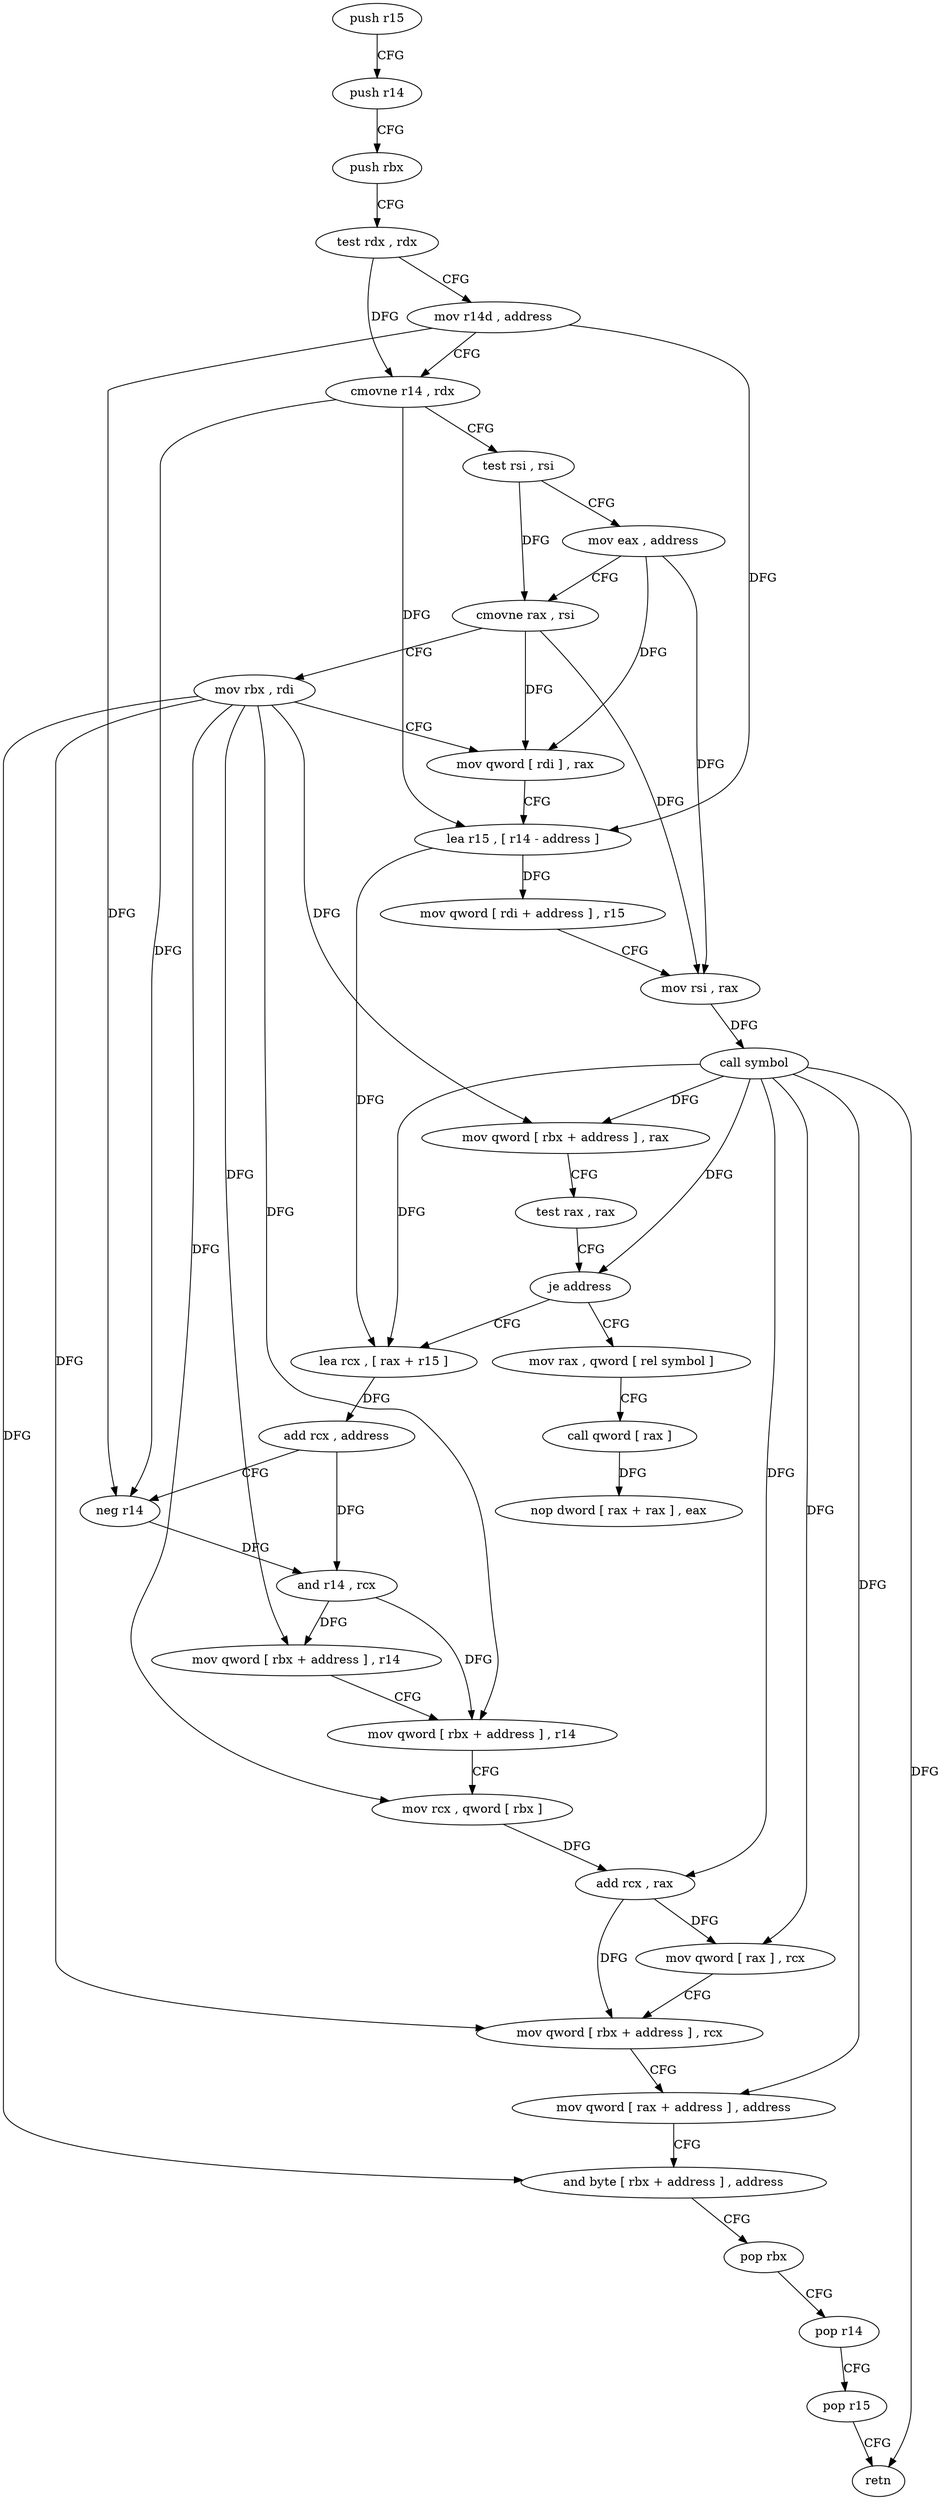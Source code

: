 digraph "func" {
"180720" [label = "push r15" ]
"180722" [label = "push r14" ]
"180724" [label = "push rbx" ]
"180725" [label = "test rdx , rdx" ]
"180728" [label = "mov r14d , address" ]
"180734" [label = "cmovne r14 , rdx" ]
"180738" [label = "test rsi , rsi" ]
"180741" [label = "mov eax , address" ]
"180746" [label = "cmovne rax , rsi" ]
"180750" [label = "mov rbx , rdi" ]
"180753" [label = "mov qword [ rdi ] , rax" ]
"180756" [label = "lea r15 , [ r14 - address ]" ]
"180760" [label = "mov qword [ rdi + address ] , r15" ]
"180764" [label = "mov rsi , rax" ]
"180767" [label = "call symbol" ]
"180772" [label = "mov qword [ rbx + address ] , rax" ]
"180776" [label = "test rax , rax" ]
"180779" [label = "je address" ]
"180834" [label = "mov rax , qword [ rel symbol ]" ]
"180781" [label = "lea rcx , [ rax + r15 ]" ]
"180841" [label = "call qword [ rax ]" ]
"180843" [label = "nop dword [ rax + rax ] , eax" ]
"180785" [label = "add rcx , address" ]
"180789" [label = "neg r14" ]
"180792" [label = "and r14 , rcx" ]
"180795" [label = "mov qword [ rbx + address ] , r14" ]
"180799" [label = "mov qword [ rbx + address ] , r14" ]
"180803" [label = "mov rcx , qword [ rbx ]" ]
"180806" [label = "add rcx , rax" ]
"180809" [label = "mov qword [ rax ] , rcx" ]
"180812" [label = "mov qword [ rbx + address ] , rcx" ]
"180816" [label = "mov qword [ rax + address ] , address" ]
"180824" [label = "and byte [ rbx + address ] , address" ]
"180828" [label = "pop rbx" ]
"180829" [label = "pop r14" ]
"180831" [label = "pop r15" ]
"180833" [label = "retn" ]
"180720" -> "180722" [ label = "CFG" ]
"180722" -> "180724" [ label = "CFG" ]
"180724" -> "180725" [ label = "CFG" ]
"180725" -> "180728" [ label = "CFG" ]
"180725" -> "180734" [ label = "DFG" ]
"180728" -> "180734" [ label = "CFG" ]
"180728" -> "180756" [ label = "DFG" ]
"180728" -> "180789" [ label = "DFG" ]
"180734" -> "180738" [ label = "CFG" ]
"180734" -> "180756" [ label = "DFG" ]
"180734" -> "180789" [ label = "DFG" ]
"180738" -> "180741" [ label = "CFG" ]
"180738" -> "180746" [ label = "DFG" ]
"180741" -> "180746" [ label = "CFG" ]
"180741" -> "180753" [ label = "DFG" ]
"180741" -> "180764" [ label = "DFG" ]
"180746" -> "180750" [ label = "CFG" ]
"180746" -> "180753" [ label = "DFG" ]
"180746" -> "180764" [ label = "DFG" ]
"180750" -> "180753" [ label = "CFG" ]
"180750" -> "180772" [ label = "DFG" ]
"180750" -> "180795" [ label = "DFG" ]
"180750" -> "180799" [ label = "DFG" ]
"180750" -> "180803" [ label = "DFG" ]
"180750" -> "180812" [ label = "DFG" ]
"180750" -> "180824" [ label = "DFG" ]
"180753" -> "180756" [ label = "CFG" ]
"180756" -> "180760" [ label = "DFG" ]
"180756" -> "180781" [ label = "DFG" ]
"180760" -> "180764" [ label = "CFG" ]
"180764" -> "180767" [ label = "DFG" ]
"180767" -> "180772" [ label = "DFG" ]
"180767" -> "180779" [ label = "DFG" ]
"180767" -> "180781" [ label = "DFG" ]
"180767" -> "180806" [ label = "DFG" ]
"180767" -> "180809" [ label = "DFG" ]
"180767" -> "180816" [ label = "DFG" ]
"180767" -> "180833" [ label = "DFG" ]
"180772" -> "180776" [ label = "CFG" ]
"180776" -> "180779" [ label = "CFG" ]
"180779" -> "180834" [ label = "CFG" ]
"180779" -> "180781" [ label = "CFG" ]
"180834" -> "180841" [ label = "CFG" ]
"180781" -> "180785" [ label = "DFG" ]
"180841" -> "180843" [ label = "DFG" ]
"180785" -> "180789" [ label = "CFG" ]
"180785" -> "180792" [ label = "DFG" ]
"180789" -> "180792" [ label = "DFG" ]
"180792" -> "180795" [ label = "DFG" ]
"180792" -> "180799" [ label = "DFG" ]
"180795" -> "180799" [ label = "CFG" ]
"180799" -> "180803" [ label = "CFG" ]
"180803" -> "180806" [ label = "DFG" ]
"180806" -> "180809" [ label = "DFG" ]
"180806" -> "180812" [ label = "DFG" ]
"180809" -> "180812" [ label = "CFG" ]
"180812" -> "180816" [ label = "CFG" ]
"180816" -> "180824" [ label = "CFG" ]
"180824" -> "180828" [ label = "CFG" ]
"180828" -> "180829" [ label = "CFG" ]
"180829" -> "180831" [ label = "CFG" ]
"180831" -> "180833" [ label = "CFG" ]
}
